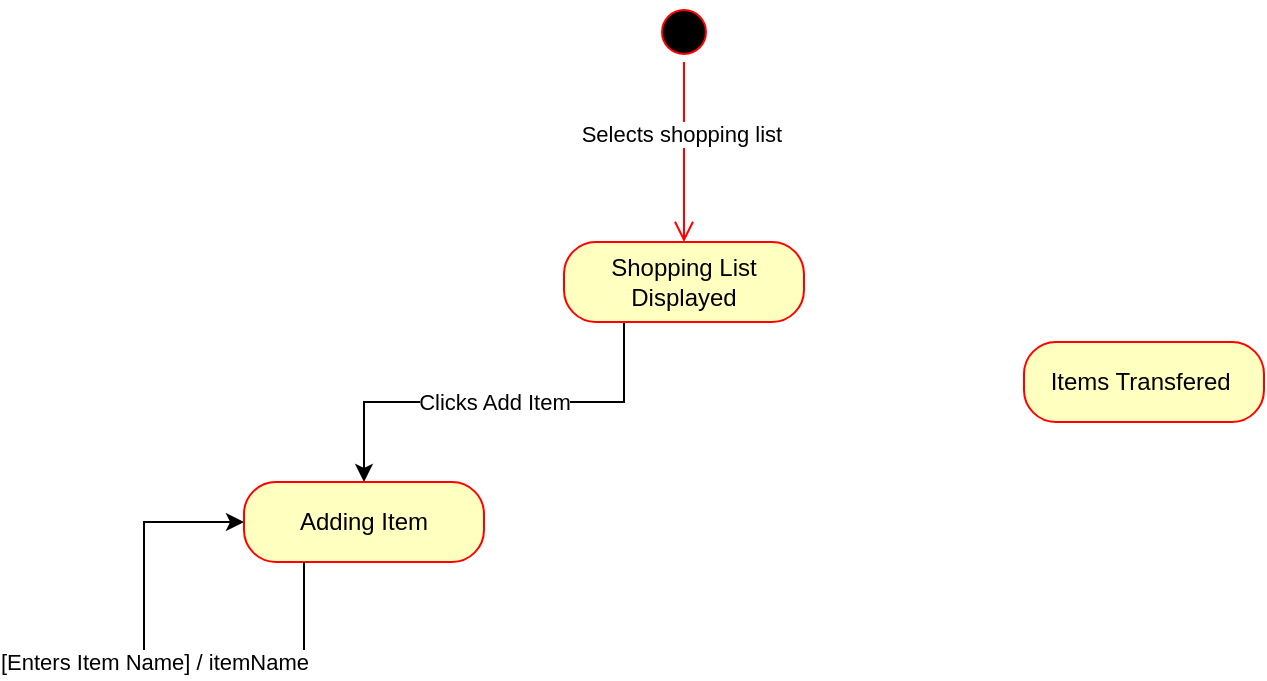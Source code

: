 <mxfile version="24.3.0" type="github">
  <diagram name="Page-1" id="58cdce13-f638-feb5-8d6f-7d28b1aa9fa0">
    <mxGraphModel dx="820" dy="555" grid="1" gridSize="10" guides="1" tooltips="1" connect="1" arrows="1" fold="1" page="1" pageScale="1" pageWidth="1100" pageHeight="850" background="none" math="0" shadow="0">
      <root>
        <mxCell id="0" />
        <mxCell id="1" parent="0" />
        <mxCell id="-jXyHKh2xMMI0vtfxNNx-8" value="" style="ellipse;html=1;shape=startState;fillColor=#000000;strokeColor=#ff0000;" vertex="1" parent="1">
          <mxGeometry x="615" y="250" width="30" height="30" as="geometry" />
        </mxCell>
        <mxCell id="-jXyHKh2xMMI0vtfxNNx-9" value="Selects shopping list&amp;nbsp;" style="edgeStyle=orthogonalEdgeStyle;html=1;verticalAlign=bottom;endArrow=open;endSize=8;strokeColor=#ff0000;rounded=0;entryX=0.5;entryY=0;entryDx=0;entryDy=0;" edge="1" source="-jXyHKh2xMMI0vtfxNNx-8" parent="1" target="-jXyHKh2xMMI0vtfxNNx-11">
          <mxGeometry relative="1" as="geometry">
            <mxPoint x="630" y="340" as="targetPoint" />
          </mxGeometry>
        </mxCell>
        <mxCell id="-jXyHKh2xMMI0vtfxNNx-17" value="Clicks Add Item" style="edgeStyle=orthogonalEdgeStyle;rounded=0;orthogonalLoop=1;jettySize=auto;html=1;exitX=0.25;exitY=1;exitDx=0;exitDy=0;" edge="1" parent="1" source="-jXyHKh2xMMI0vtfxNNx-11" target="-jXyHKh2xMMI0vtfxNNx-12">
          <mxGeometry relative="1" as="geometry" />
        </mxCell>
        <mxCell id="-jXyHKh2xMMI0vtfxNNx-11" value="Shopping List Displayed" style="rounded=1;whiteSpace=wrap;html=1;arcSize=40;fontColor=#000000;fillColor=#ffffc0;strokeColor=#ff0000;" vertex="1" parent="1">
          <mxGeometry x="570" y="370" width="120" height="40" as="geometry" />
        </mxCell>
        <mxCell id="-jXyHKh2xMMI0vtfxNNx-12" value="Adding Item" style="rounded=1;whiteSpace=wrap;html=1;arcSize=40;fontColor=#000000;fillColor=#ffffc0;strokeColor=#ff0000;" vertex="1" parent="1">
          <mxGeometry x="410" y="490" width="120" height="40" as="geometry" />
        </mxCell>
        <mxCell id="-jXyHKh2xMMI0vtfxNNx-13" value="Items Transfered&amp;nbsp;" style="rounded=1;whiteSpace=wrap;html=1;arcSize=40;fontColor=#000000;fillColor=#ffffc0;strokeColor=#ff0000;" vertex="1" parent="1">
          <mxGeometry x="800" y="420" width="120" height="40" as="geometry" />
        </mxCell>
        <mxCell id="-jXyHKh2xMMI0vtfxNNx-19" value="[Enters Item Name] / itemName" style="edgeStyle=orthogonalEdgeStyle;rounded=0;orthogonalLoop=1;jettySize=auto;html=1;exitX=0.25;exitY=1;exitDx=0;exitDy=0;entryX=0;entryY=0.5;entryDx=0;entryDy=0;" edge="1" parent="1" source="-jXyHKh2xMMI0vtfxNNx-12" target="-jXyHKh2xMMI0vtfxNNx-12">
          <mxGeometry relative="1" as="geometry">
            <Array as="points">
              <mxPoint x="440" y="580" />
              <mxPoint x="360" y="580" />
              <mxPoint x="360" y="510" />
            </Array>
          </mxGeometry>
        </mxCell>
      </root>
    </mxGraphModel>
  </diagram>
</mxfile>
